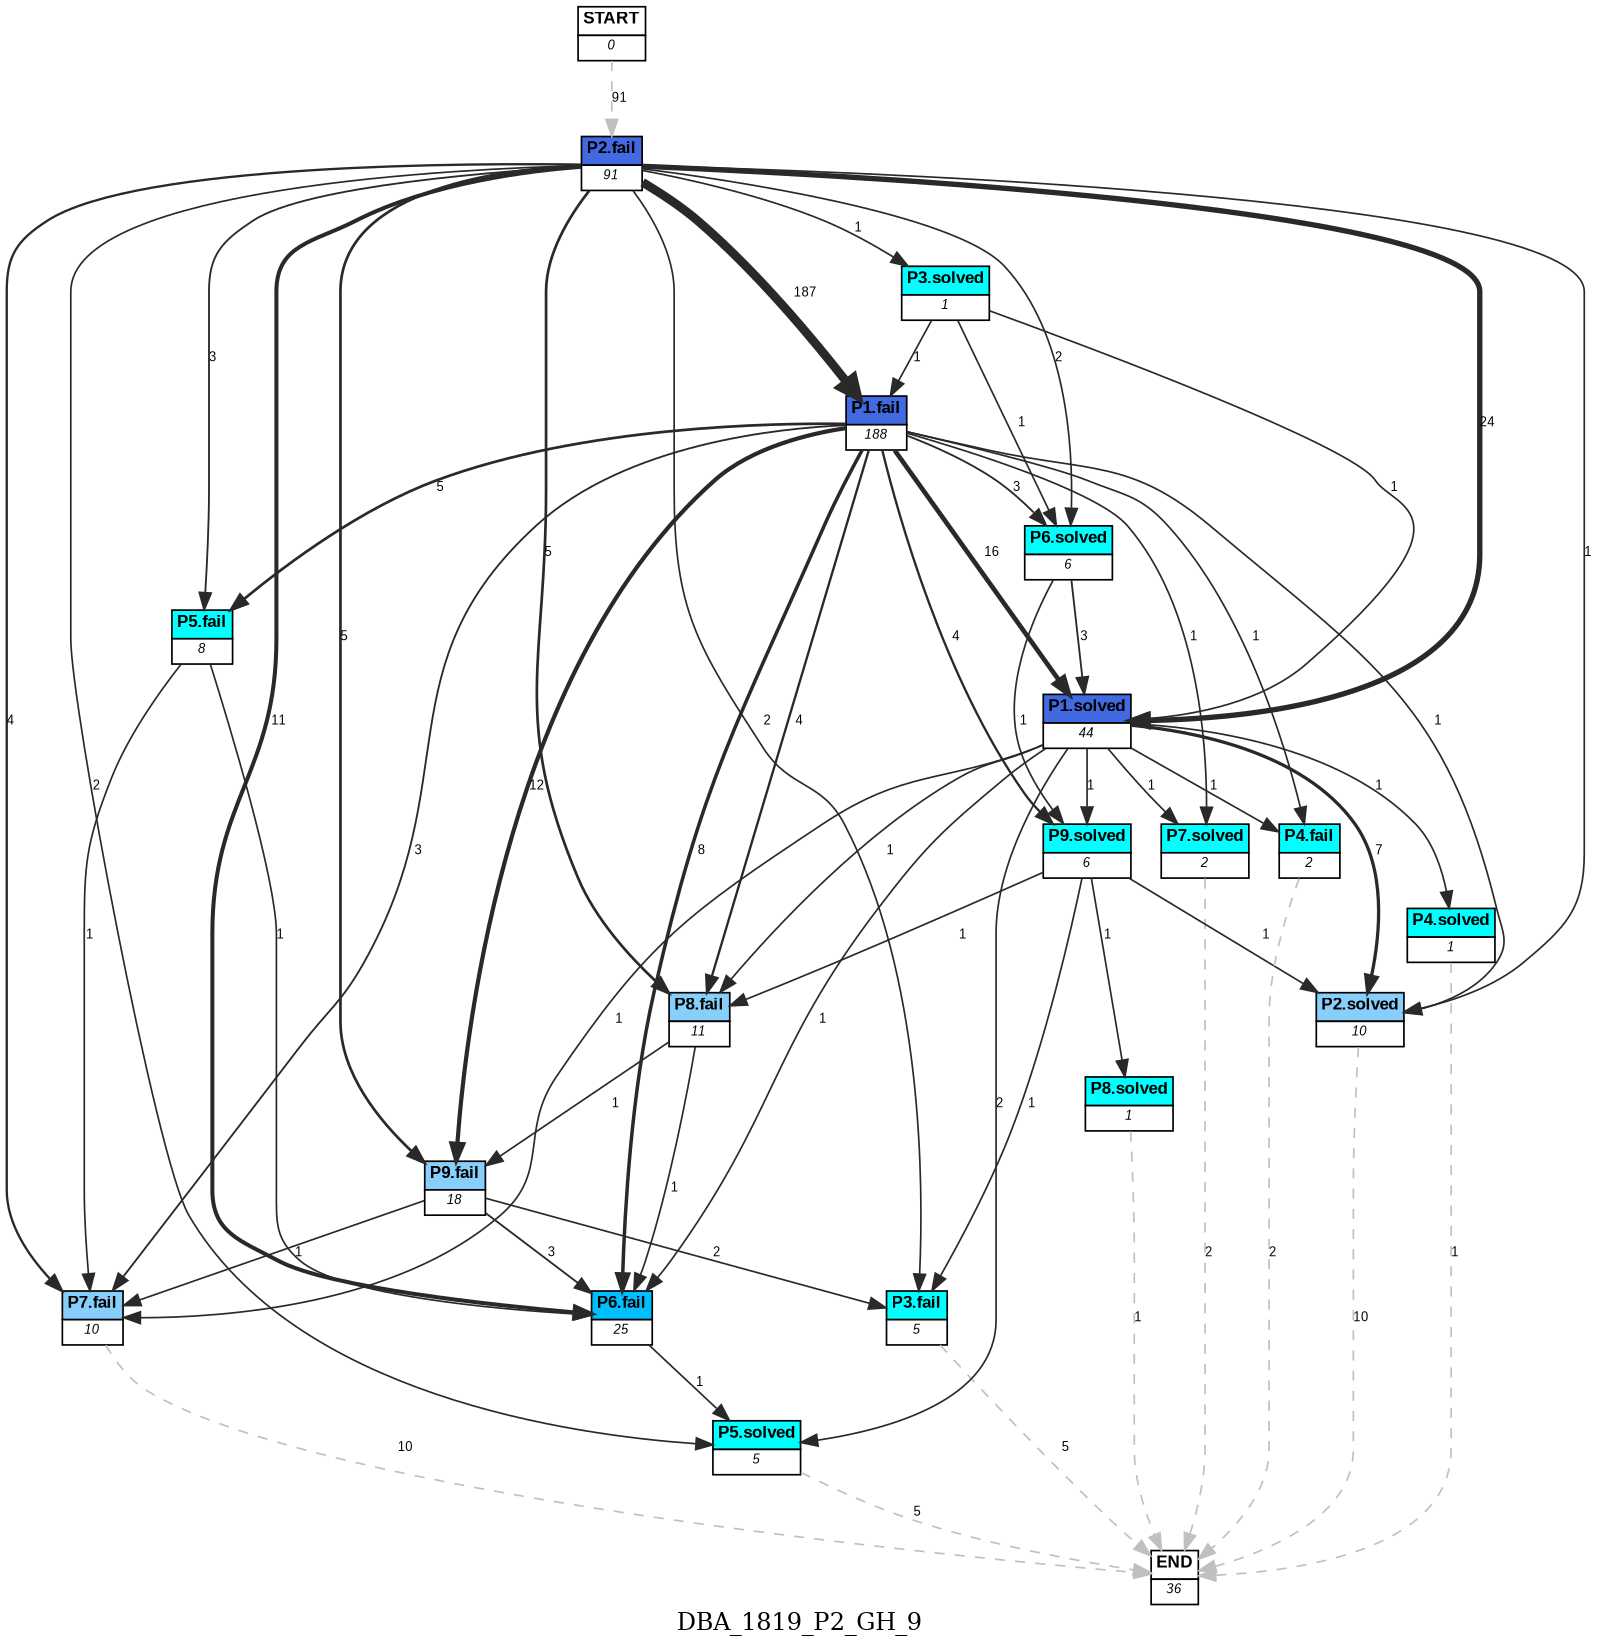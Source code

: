 digraph DBA_1819_P2_GH_9 {
	label=DBA_1819_P2_GH_9;
	dpi = 150
	size="16,11!";
	margin = 0;
"START" [shape=plain, label=<<table border="0" cellborder="1" cellspacing="0"><tr><td bgcolor="white"><FONT face="Arial" POINT-SIZE="10"><b>START</b></FONT></td></tr><tr><td bgcolor="white"><FONT face="Arial" POINT-SIZE="8"><i>0</i></FONT></td></tr></table>>]

"P2.fail" [shape=plain, label=<<table border="0" cellborder="1" cellspacing="0"><tr><td bgcolor="royalblue"><FONT face="Arial" POINT-SIZE="10"><b>P2.fail</b></FONT></td></tr><tr><td bgcolor="white"><FONT face="Arial" POINT-SIZE="8"><i>91</i></FONT></td></tr></table>>]

"P1.fail" [shape=plain, label=<<table border="0" cellborder="1" cellspacing="0"><tr><td bgcolor="royalblue"><FONT face="Arial" POINT-SIZE="10"><b>P1.fail</b></FONT></td></tr><tr><td bgcolor="white"><FONT face="Arial" POINT-SIZE="8"><i>188</i></FONT></td></tr></table>>]

"P9.fail" [shape=plain, label=<<table border="0" cellborder="1" cellspacing="0"><tr><td bgcolor="lightskyblue"><FONT face="Arial" POINT-SIZE="10"><b>P9.fail</b></FONT></td></tr><tr><td bgcolor="white"><FONT face="Arial" POINT-SIZE="8"><i>18</i></FONT></td></tr></table>>]

"P3.fail" [shape=plain, label=<<table border="0" cellborder="1" cellspacing="0"><tr><td bgcolor="aqua"><FONT face="Arial" POINT-SIZE="10"><b>P3.fail</b></FONT></td></tr><tr><td bgcolor="white"><FONT face="Arial" POINT-SIZE="8"><i>5</i></FONT></td></tr></table>>]

"P7.fail" [shape=plain, label=<<table border="0" cellborder="1" cellspacing="0"><tr><td bgcolor="lightskyblue"><FONT face="Arial" POINT-SIZE="10"><b>P7.fail</b></FONT></td></tr><tr><td bgcolor="white"><FONT face="Arial" POINT-SIZE="8"><i>10</i></FONT></td></tr></table>>]

"P6.fail" [shape=plain, label=<<table border="0" cellborder="1" cellspacing="0"><tr><td bgcolor="deepskyblue"><FONT face="Arial" POINT-SIZE="10"><b>P6.fail</b></FONT></td></tr><tr><td bgcolor="white"><FONT face="Arial" POINT-SIZE="8"><i>25</i></FONT></td></tr></table>>]

"P6.solved" [shape=plain, label=<<table border="0" cellborder="1" cellspacing="0"><tr><td bgcolor="aqua"><FONT face="Arial" POINT-SIZE="10"><b>P6.solved</b></FONT></td></tr><tr><td bgcolor="white"><FONT face="Arial" POINT-SIZE="8"><i>6</i></FONT></td></tr></table>>]

"P1.solved" [shape=plain, label=<<table border="0" cellborder="1" cellspacing="0"><tr><td bgcolor="royalblue"><FONT face="Arial" POINT-SIZE="10"><b>P1.solved</b></FONT></td></tr><tr><td bgcolor="white"><FONT face="Arial" POINT-SIZE="8"><i>44</i></FONT></td></tr></table>>]

"P2.solved" [shape=plain, label=<<table border="0" cellborder="1" cellspacing="0"><tr><td bgcolor="lightskyblue"><FONT face="Arial" POINT-SIZE="10"><b>P2.solved</b></FONT></td></tr><tr><td bgcolor="white"><FONT face="Arial" POINT-SIZE="8"><i>10</i></FONT></td></tr></table>>]

"P3.solved" [shape=plain, label=<<table border="0" cellborder="1" cellspacing="0"><tr><td bgcolor="aqua"><FONT face="Arial" POINT-SIZE="10"><b>P3.solved</b></FONT></td></tr><tr><td bgcolor="white"><FONT face="Arial" POINT-SIZE="8"><i>1</i></FONT></td></tr></table>>]

"P7.solved" [shape=plain, label=<<table border="0" cellborder="1" cellspacing="0"><tr><td bgcolor="aqua"><FONT face="Arial" POINT-SIZE="10"><b>P7.solved</b></FONT></td></tr><tr><td bgcolor="white"><FONT face="Arial" POINT-SIZE="8"><i>2</i></FONT></td></tr></table>>]

"P8.fail" [shape=plain, label=<<table border="0" cellborder="1" cellspacing="0"><tr><td bgcolor="lightskyblue"><FONT face="Arial" POINT-SIZE="10"><b>P8.fail</b></FONT></td></tr><tr><td bgcolor="white"><FONT face="Arial" POINT-SIZE="8"><i>11</i></FONT></td></tr></table>>]

"P4.solved" [shape=plain, label=<<table border="0" cellborder="1" cellspacing="0"><tr><td bgcolor="aqua"><FONT face="Arial" POINT-SIZE="10"><b>P4.solved</b></FONT></td></tr><tr><td bgcolor="white"><FONT face="Arial" POINT-SIZE="8"><i>1</i></FONT></td></tr></table>>]

"P9.solved" [shape=plain, label=<<table border="0" cellborder="1" cellspacing="0"><tr><td bgcolor="aqua"><FONT face="Arial" POINT-SIZE="10"><b>P9.solved</b></FONT></td></tr><tr><td bgcolor="white"><FONT face="Arial" POINT-SIZE="8"><i>6</i></FONT></td></tr></table>>]

"P5.fail" [shape=plain, label=<<table border="0" cellborder="1" cellspacing="0"><tr><td bgcolor="aqua"><FONT face="Arial" POINT-SIZE="10"><b>P5.fail</b></FONT></td></tr><tr><td bgcolor="white"><FONT face="Arial" POINT-SIZE="8"><i>8</i></FONT></td></tr></table>>]

"P5.solved" [shape=plain, label=<<table border="0" cellborder="1" cellspacing="0"><tr><td bgcolor="aqua"><FONT face="Arial" POINT-SIZE="10"><b>P5.solved</b></FONT></td></tr><tr><td bgcolor="white"><FONT face="Arial" POINT-SIZE="8"><i>5</i></FONT></td></tr></table>>]

"P8.solved" [shape=plain, label=<<table border="0" cellborder="1" cellspacing="0"><tr><td bgcolor="aqua"><FONT face="Arial" POINT-SIZE="10"><b>P8.solved</b></FONT></td></tr><tr><td bgcolor="white"><FONT face="Arial" POINT-SIZE="8"><i>1</i></FONT></td></tr></table>>]

"P4.fail" [shape=plain, label=<<table border="0" cellborder="1" cellspacing="0"><tr><td bgcolor="aqua"><FONT face="Arial" POINT-SIZE="10"><b>P4.fail</b></FONT></td></tr><tr><td bgcolor="white"><FONT face="Arial" POINT-SIZE="8"><i>2</i></FONT></td></tr></table>>]

"END" [shape=plain, label=<<table border="0" cellborder="1" cellspacing="0"><tr><td bgcolor="white"><FONT face="Arial" POINT-SIZE="10"><b>END</b></FONT></td></tr><tr><td bgcolor="white"><FONT face="Arial" POINT-SIZE="8"><i>36</i></FONT></td></tr></table>>]

"START" -> "P2.fail" [ style = dashed color=grey label ="91" labelfloat=false fontname="Arial" fontsize=8]

"P2.fail" -> "P1.fail" [ color=grey16 penwidth = "5.23110861685459"label ="187" labelfloat=false fontname="Arial" fontsize=8]

"P2.fail" -> "P9.fail" [ color=grey16 penwidth = "1.6094379124341"label ="5" labelfloat=false fontname="Arial" fontsize=8]

"P2.fail" -> "P3.fail" [ color=grey16 penwidth = "1"label ="2" labelfloat=false fontname="Arial" fontsize=8]

"P2.fail" -> "P7.fail" [ color=grey16 penwidth = "1.38629436111989"label ="4" labelfloat=false fontname="Arial" fontsize=8]

"P2.fail" -> "P6.fail" [ color=grey16 penwidth = "2.39789527279837"label ="11" labelfloat=false fontname="Arial" fontsize=8]

"P2.fail" -> "P6.solved" [ color=grey16 penwidth = "1"label ="2" labelfloat=false fontname="Arial" fontsize=8]

"P2.fail" -> "P1.solved" [ color=grey16 penwidth = "3.17805383034795"label ="24" labelfloat=false fontname="Arial" fontsize=8]

"P2.fail" -> "P2.solved" [ color=grey16 penwidth = "1"label ="1" labelfloat=false fontname="Arial" fontsize=8]

"P2.fail" -> "P3.solved" [ color=grey16 penwidth = "1"label ="1" labelfloat=false fontname="Arial" fontsize=8]

"P2.fail" -> "P8.fail" [ color=grey16 penwidth = "1.6094379124341"label ="5" labelfloat=false fontname="Arial" fontsize=8]

"P2.fail" -> "P5.fail" [ color=grey16 penwidth = "1.09861228866811"label ="3" labelfloat=false fontname="Arial" fontsize=8]

"P2.fail" -> "P5.solved" [ color=grey16 penwidth = "1"label ="2" labelfloat=false fontname="Arial" fontsize=8]

"P1.fail" -> "P9.fail" [ color=grey16 penwidth = "2.484906649788"label ="12" labelfloat=false fontname="Arial" fontsize=8]

"P1.fail" -> "P7.fail" [ color=grey16 penwidth = "1.09861228866811"label ="3" labelfloat=false fontname="Arial" fontsize=8]

"P1.fail" -> "P6.fail" [ color=grey16 penwidth = "2.07944154167984"label ="8" labelfloat=false fontname="Arial" fontsize=8]

"P1.fail" -> "P6.solved" [ color=grey16 penwidth = "1.09861228866811"label ="3" labelfloat=false fontname="Arial" fontsize=8]

"P1.fail" -> "P1.solved" [ color=grey16 penwidth = "2.77258872223978"label ="16" labelfloat=false fontname="Arial" fontsize=8]

"P1.fail" -> "P2.solved" [ color=grey16 penwidth = "1"label ="1" labelfloat=false fontname="Arial" fontsize=8]

"P1.fail" -> "P7.solved" [ color=grey16 penwidth = "1"label ="1" labelfloat=false fontname="Arial" fontsize=8]

"P1.fail" -> "P8.fail" [ color=grey16 penwidth = "1.38629436111989"label ="4" labelfloat=false fontname="Arial" fontsize=8]

"P1.fail" -> "P9.solved" [ color=grey16 penwidth = "1.38629436111989"label ="4" labelfloat=false fontname="Arial" fontsize=8]

"P1.fail" -> "P5.fail" [ color=grey16 penwidth = "1.6094379124341"label ="5" labelfloat=false fontname="Arial" fontsize=8]

"P1.fail" -> "P4.fail" [ color=grey16 penwidth = "1"label ="1" labelfloat=false fontname="Arial" fontsize=8]

"P9.fail" -> "P3.fail" [ color=grey16 penwidth = "1"label ="2" labelfloat=false fontname="Arial" fontsize=8]

"P9.fail" -> "P7.fail" [ color=grey16 penwidth = "1"label ="1" labelfloat=false fontname="Arial" fontsize=8]

"P9.fail" -> "P6.fail" [ color=grey16 penwidth = "1.09861228866811"label ="3" labelfloat=false fontname="Arial" fontsize=8]

"P3.fail" -> "END" [ style = dashed color=grey label ="5" labelfloat=false fontname="Arial" fontsize=8]

"P7.fail" -> "END" [ style = dashed color=grey label ="10" labelfloat=false fontname="Arial" fontsize=8]

"P6.fail" -> "P5.solved" [ color=grey16 penwidth = "1"label ="1" labelfloat=false fontname="Arial" fontsize=8]

"P6.solved" -> "P1.solved" [ color=grey16 penwidth = "1.09861228866811"label ="3" labelfloat=false fontname="Arial" fontsize=8]

"P6.solved" -> "P9.solved" [ color=grey16 penwidth = "1"label ="1" labelfloat=false fontname="Arial" fontsize=8]

"P1.solved" -> "P7.fail" [ color=grey16 penwidth = "1"label ="1" labelfloat=false fontname="Arial" fontsize=8]

"P1.solved" -> "P6.fail" [ color=grey16 penwidth = "1"label ="1" labelfloat=false fontname="Arial" fontsize=8]

"P1.solved" -> "P2.solved" [ color=grey16 penwidth = "1.94591014905531"label ="7" labelfloat=false fontname="Arial" fontsize=8]

"P1.solved" -> "P7.solved" [ color=grey16 penwidth = "1"label ="1" labelfloat=false fontname="Arial" fontsize=8]

"P1.solved" -> "P8.fail" [ color=grey16 penwidth = "1"label ="1" labelfloat=false fontname="Arial" fontsize=8]

"P1.solved" -> "P4.solved" [ color=grey16 penwidth = "1"label ="1" labelfloat=false fontname="Arial" fontsize=8]

"P1.solved" -> "P9.solved" [ color=grey16 penwidth = "1"label ="1" labelfloat=false fontname="Arial" fontsize=8]

"P1.solved" -> "P5.solved" [ color=grey16 penwidth = "1"label ="2" labelfloat=false fontname="Arial" fontsize=8]

"P1.solved" -> "P4.fail" [ color=grey16 penwidth = "1"label ="1" labelfloat=false fontname="Arial" fontsize=8]

"P2.solved" -> "END" [ style = dashed color=grey label ="10" labelfloat=false fontname="Arial" fontsize=8]

"P3.solved" -> "P1.fail" [ color=grey16 penwidth = "1"label ="1" labelfloat=false fontname="Arial" fontsize=8]

"P3.solved" -> "P6.solved" [ color=grey16 penwidth = "1"label ="1" labelfloat=false fontname="Arial" fontsize=8]

"P3.solved" -> "P1.solved" [ color=grey16 penwidth = "1"label ="1" labelfloat=false fontname="Arial" fontsize=8]

"P7.solved" -> "END" [ style = dashed color=grey label ="2" labelfloat=false fontname="Arial" fontsize=8]

"P8.fail" -> "P9.fail" [ color=grey16 penwidth = "1"label ="1" labelfloat=false fontname="Arial" fontsize=8]

"P8.fail" -> "P6.fail" [ color=grey16 penwidth = "1"label ="1" labelfloat=false fontname="Arial" fontsize=8]

"P4.solved" -> "END" [ style = dashed color=grey label ="1" labelfloat=false fontname="Arial" fontsize=8]

"P9.solved" -> "P3.fail" [ color=grey16 penwidth = "1"label ="1" labelfloat=false fontname="Arial" fontsize=8]

"P9.solved" -> "P2.solved" [ color=grey16 penwidth = "1"label ="1" labelfloat=false fontname="Arial" fontsize=8]

"P9.solved" -> "P8.fail" [ color=grey16 penwidth = "1"label ="1" labelfloat=false fontname="Arial" fontsize=8]

"P9.solved" -> "P8.solved" [ color=grey16 penwidth = "1"label ="1" labelfloat=false fontname="Arial" fontsize=8]

"P5.fail" -> "P7.fail" [ color=grey16 penwidth = "1"label ="1" labelfloat=false fontname="Arial" fontsize=8]

"P5.fail" -> "P6.fail" [ color=grey16 penwidth = "1"label ="1" labelfloat=false fontname="Arial" fontsize=8]

"P5.solved" -> "END" [ style = dashed color=grey label ="5" labelfloat=false fontname="Arial" fontsize=8]

"P8.solved" -> "END" [ style = dashed color=grey label ="1" labelfloat=false fontname="Arial" fontsize=8]

"P4.fail" -> "END" [ style = dashed color=grey label ="2" labelfloat=false fontname="Arial" fontsize=8]

}
